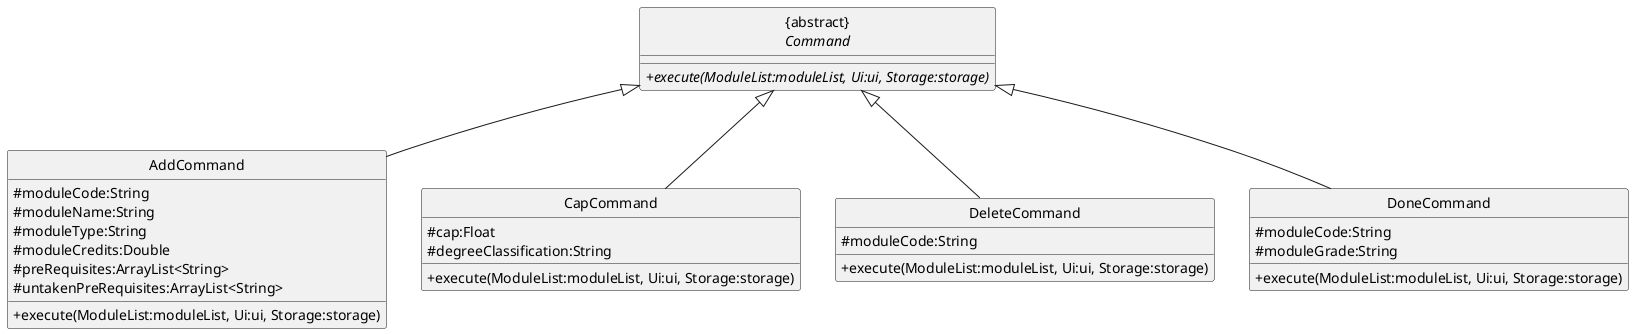 @startuml

hide circle
skinparam classAttributeIconSize 0

class "{abstract}\n<i>Command" {
    +<i>execute(ModuleList:moduleList, Ui:ui, Storage:storage)
}

class "AddCommand" {
    #moduleCode:String
    #moduleName:String
    #moduleType:String
    #moduleCredits:Double
    #preRequisites:ArrayList<String>
    #untakenPreRequisites:ArrayList<String>
    +execute(ModuleList:moduleList, Ui:ui, Storage:storage)
}

class "CapCommand" {
    #cap:Float
    #degreeClassification:String
    +execute(ModuleList:moduleList, Ui:ui, Storage:storage)
}

class "DeleteCommand" {
    #moduleCode:String
    +execute(ModuleList:moduleList, Ui:ui, Storage:storage)
}

class "DoneCommand" {
    #moduleCode:String
    #moduleGrade:String
    +execute(ModuleList:moduleList, Ui:ui, Storage:storage)
}

"{abstract}\n<i>Command" <|-- "AddCommand"
"{abstract}\n<i>Command" <|-- "CapCommand"
"{abstract}\n<i>Command" <|-- "DeleteCommand"
"{abstract}\n<i>Command" <|-- "DoneCommand"
@enduml